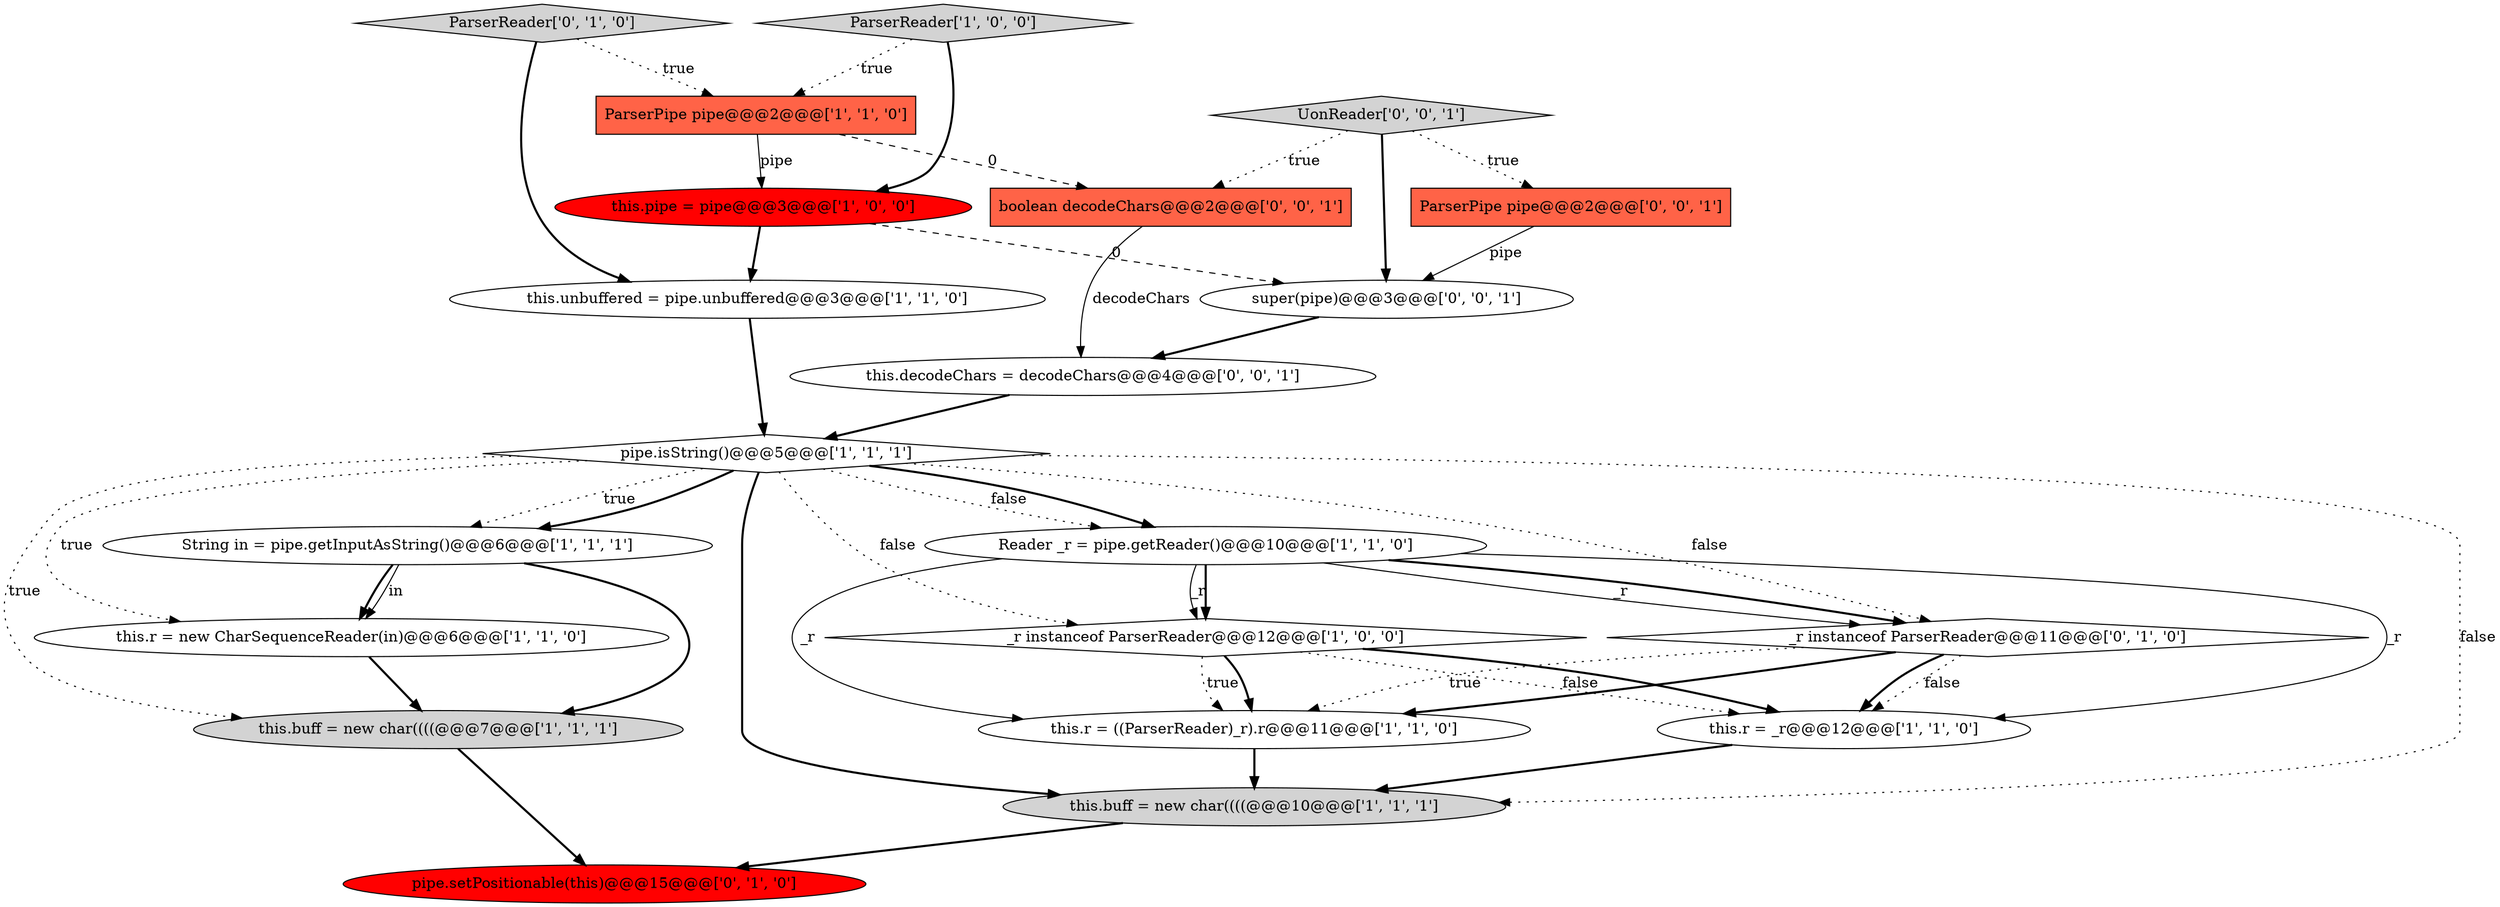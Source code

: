 digraph {
3 [style = filled, label = "pipe.isString()@@@5@@@['1', '1', '1']", fillcolor = white, shape = diamond image = "AAA0AAABBB1BBB"];
14 [style = filled, label = "_r instanceof ParserReader@@@11@@@['0', '1', '0']", fillcolor = white, shape = diamond image = "AAA0AAABBB2BBB"];
10 [style = filled, label = "this.unbuffered = pipe.unbuffered@@@3@@@['1', '1', '0']", fillcolor = white, shape = ellipse image = "AAA0AAABBB1BBB"];
5 [style = filled, label = "this.buff = new char((((@@@7@@@['1', '1', '1']", fillcolor = lightgray, shape = ellipse image = "AAA0AAABBB1BBB"];
9 [style = filled, label = "this.r = _r@@@12@@@['1', '1', '0']", fillcolor = white, shape = ellipse image = "AAA0AAABBB1BBB"];
12 [style = filled, label = "this.r = ((ParserReader)_r).r@@@11@@@['1', '1', '0']", fillcolor = white, shape = ellipse image = "AAA0AAABBB1BBB"];
1 [style = filled, label = "this.r = new CharSequenceReader(in)@@@6@@@['1', '1', '0']", fillcolor = white, shape = ellipse image = "AAA0AAABBB1BBB"];
19 [style = filled, label = "UonReader['0', '0', '1']", fillcolor = lightgray, shape = diamond image = "AAA0AAABBB3BBB"];
4 [style = filled, label = "ParserReader['1', '0', '0']", fillcolor = lightgray, shape = diamond image = "AAA0AAABBB1BBB"];
7 [style = filled, label = "String in = pipe.getInputAsString()@@@6@@@['1', '1', '1']", fillcolor = white, shape = ellipse image = "AAA0AAABBB1BBB"];
20 [style = filled, label = "boolean decodeChars@@@2@@@['0', '0', '1']", fillcolor = tomato, shape = box image = "AAA0AAABBB3BBB"];
8 [style = filled, label = "Reader _r = pipe.getReader()@@@10@@@['1', '1', '0']", fillcolor = white, shape = ellipse image = "AAA0AAABBB1BBB"];
0 [style = filled, label = "this.buff = new char((((@@@10@@@['1', '1', '1']", fillcolor = lightgray, shape = ellipse image = "AAA0AAABBB1BBB"];
15 [style = filled, label = "pipe.setPositionable(this)@@@15@@@['0', '1', '0']", fillcolor = red, shape = ellipse image = "AAA1AAABBB2BBB"];
18 [style = filled, label = "super(pipe)@@@3@@@['0', '0', '1']", fillcolor = white, shape = ellipse image = "AAA0AAABBB3BBB"];
6 [style = filled, label = "_r instanceof ParserReader@@@12@@@['1', '0', '0']", fillcolor = white, shape = diamond image = "AAA0AAABBB1BBB"];
13 [style = filled, label = "ParserReader['0', '1', '0']", fillcolor = lightgray, shape = diamond image = "AAA0AAABBB2BBB"];
16 [style = filled, label = "ParserPipe pipe@@@2@@@['0', '0', '1']", fillcolor = tomato, shape = box image = "AAA0AAABBB3BBB"];
11 [style = filled, label = "ParserPipe pipe@@@2@@@['1', '1', '0']", fillcolor = tomato, shape = box image = "AAA0AAABBB1BBB"];
2 [style = filled, label = "this.pipe = pipe@@@3@@@['1', '0', '0']", fillcolor = red, shape = ellipse image = "AAA1AAABBB1BBB"];
17 [style = filled, label = "this.decodeChars = decodeChars@@@4@@@['0', '0', '1']", fillcolor = white, shape = ellipse image = "AAA0AAABBB3BBB"];
1->5 [style = bold, label=""];
13->10 [style = bold, label=""];
3->7 [style = dotted, label="true"];
19->18 [style = bold, label=""];
7->1 [style = bold, label=""];
11->20 [style = dashed, label="0"];
9->0 [style = bold, label=""];
14->12 [style = dotted, label="true"];
19->20 [style = dotted, label="true"];
8->6 [style = solid, label="_r"];
18->17 [style = bold, label=""];
8->14 [style = bold, label=""];
5->15 [style = bold, label=""];
10->3 [style = bold, label=""];
6->9 [style = dotted, label="false"];
4->11 [style = dotted, label="true"];
8->6 [style = bold, label=""];
3->14 [style = dotted, label="false"];
4->2 [style = bold, label=""];
2->10 [style = bold, label=""];
12->0 [style = bold, label=""];
3->8 [style = dotted, label="false"];
11->2 [style = solid, label="pipe"];
0->15 [style = bold, label=""];
3->0 [style = dotted, label="false"];
3->0 [style = bold, label=""];
3->6 [style = dotted, label="false"];
7->1 [style = solid, label="in"];
7->5 [style = bold, label=""];
3->5 [style = dotted, label="true"];
14->9 [style = dotted, label="false"];
3->7 [style = bold, label=""];
8->14 [style = solid, label="_r"];
3->8 [style = bold, label=""];
14->12 [style = bold, label=""];
19->16 [style = dotted, label="true"];
20->17 [style = solid, label="decodeChars"];
17->3 [style = bold, label=""];
2->18 [style = dashed, label="0"];
8->12 [style = solid, label="_r"];
13->11 [style = dotted, label="true"];
14->9 [style = bold, label=""];
6->12 [style = dotted, label="true"];
8->9 [style = solid, label="_r"];
16->18 [style = solid, label="pipe"];
6->9 [style = bold, label=""];
3->1 [style = dotted, label="true"];
6->12 [style = bold, label=""];
}

